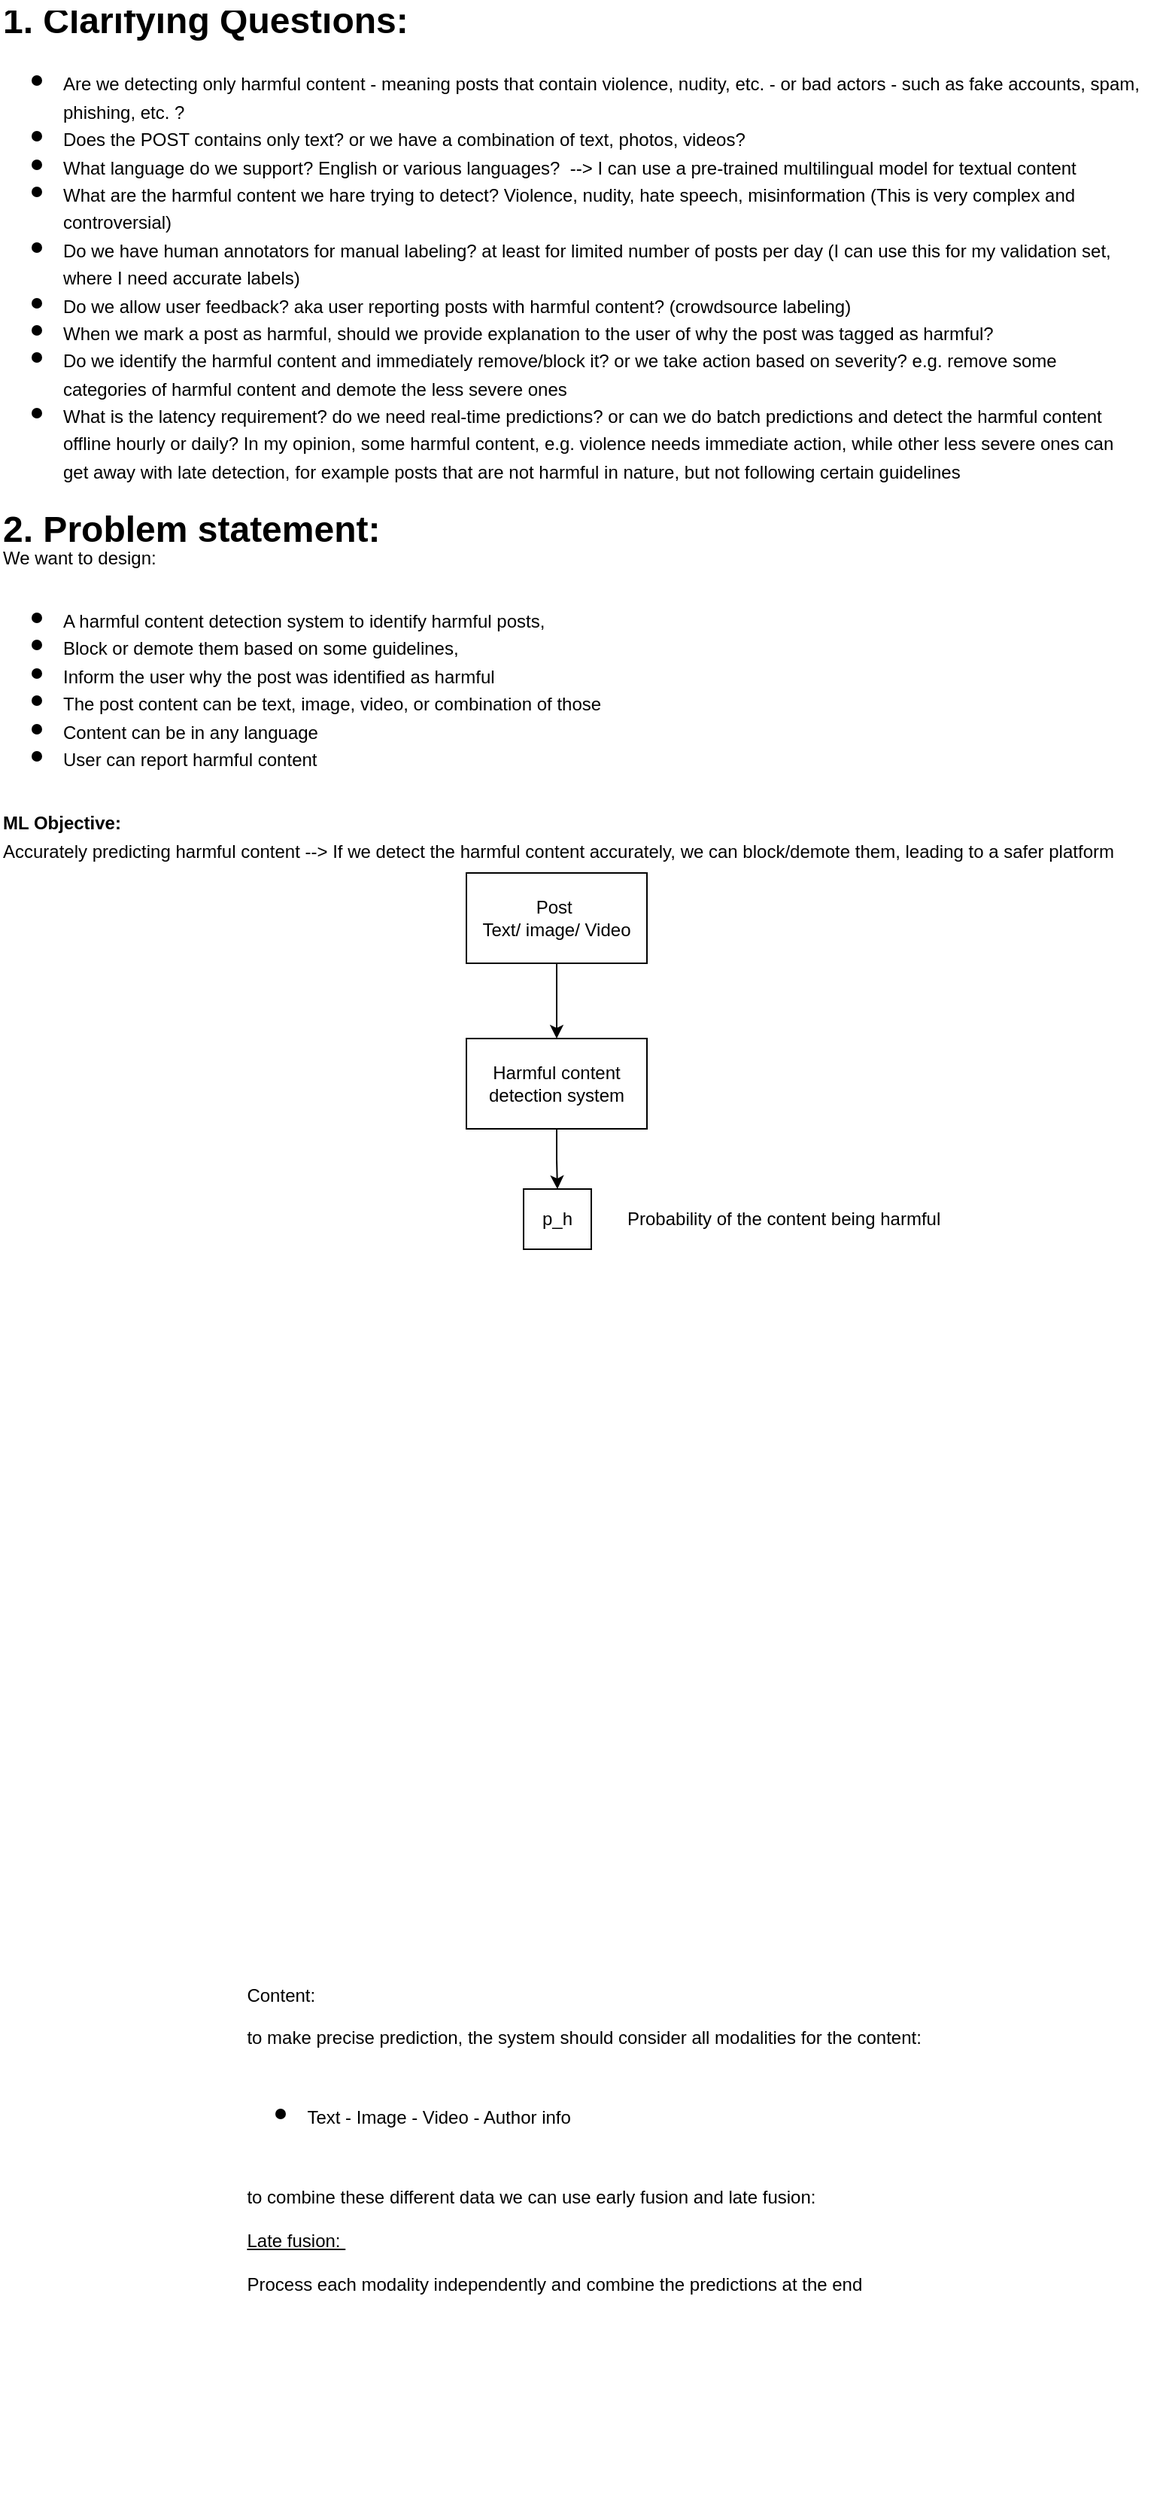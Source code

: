 <mxfile version="24.8.3">
  <diagram name="Page-1" id="U5gOBO9FgZ9HfYY-3pQ9">
    <mxGraphModel dx="1001" dy="744" grid="1" gridSize="10" guides="1" tooltips="1" connect="1" arrows="1" fold="1" page="1" pageScale="1" pageWidth="850" pageHeight="1100" math="0" shadow="0">
      <root>
        <mxCell id="0" />
        <mxCell id="1" parent="0" />
        <mxCell id="IlfbLXd4Qjn4QDNZ3G44-3" value="&lt;h1 style=&quot;margin-top: 0px; line-height: 60%;&quot;&gt;1. Clarifying Questions:&amp;nbsp;&lt;/h1&gt;&lt;h1 style=&quot;margin-top: 0px; line-height: 60%;&quot;&gt;&lt;ul style=&quot;line-height: 60%;&quot;&gt;&lt;li&gt;&lt;span style=&quot;font-size: 12px; font-weight: normal;&quot;&gt;Are we detecting only harmful content - meaning posts that contain&amp;nbsp;&lt;/span&gt;&lt;span style=&quot;font-size: 12px; font-weight: 400;&quot;&gt;violence, nudity, etc. - or bad actors - such as fake accounts, spam, phishing, etc. ?&lt;/span&gt;&lt;br&gt;&lt;/li&gt;&lt;li&gt;&lt;span style=&quot;font-size: 12px; font-weight: 400;&quot;&gt;Does the POST contains only text? or we have a combination of text, photos, videos?&amp;nbsp;&lt;/span&gt;&lt;/li&gt;&lt;li&gt;&lt;span style=&quot;font-size: 12px; font-weight: 400;&quot;&gt;What language do we support? English or various languages? &amp;nbsp;--&amp;gt; I can use a pre-trained multilingual model for textual content&lt;/span&gt;&lt;/li&gt;&lt;li&gt;&lt;span style=&quot;font-size: 12px; font-weight: 400;&quot;&gt;What are the harmful content we hare trying to detect? Violence, nudity, hate speech, misinformation (This is very complex and controversial)&lt;/span&gt;&lt;/li&gt;&lt;li&gt;&lt;span style=&quot;font-size: 12px; font-weight: 400;&quot;&gt;Do we have human annotators for manual labeling? at least for limited number of posts per day (I can use this for my validation set, where I need accurate labels)&lt;/span&gt;&lt;/li&gt;&lt;li&gt;&lt;span style=&quot;font-size: 12px; font-weight: 400;&quot;&gt;Do we allow user feedback? aka user reporting posts with harmful content? (crowdsource labeling)&lt;/span&gt;&lt;/li&gt;&lt;li&gt;&lt;span style=&quot;font-size: 12px; font-weight: 400;&quot;&gt;When we mark a post as harmful, should we provide explanation to the user of why the post was tagged as harmful?&amp;nbsp;&lt;/span&gt;&lt;/li&gt;&lt;li&gt;&lt;span style=&quot;font-size: 12px; font-weight: 400;&quot;&gt;Do we identify the harmful content and immediately remove/block it? or we take action based on severity? e.g. remove some categories of harmful content and demote the less severe ones&lt;/span&gt;&lt;/li&gt;&lt;li&gt;&lt;span style=&quot;font-size: 12px; font-weight: 400;&quot;&gt;What is the latency requirement? do we need real-time predictions? or can we do batch predictions and detect the harmful content offline hourly or daily? In my opinion, some harmful content, e.g. violence needs immediate action, while other less severe ones can get away with late detection, for example posts that are not harmful in nature, but not following certain guidelines&lt;/span&gt;&lt;/li&gt;&lt;/ul&gt;&lt;div style=&quot;line-height: 60%;&quot;&gt;2. Problem statement:&lt;/div&gt;&lt;div style=&quot;line-height: 60%;&quot;&gt;&lt;span style=&quot;font-size: 12px; font-weight: 400;&quot;&gt;We want to design:&lt;/span&gt;&lt;/div&gt;&lt;div style=&quot;line-height: 60%;&quot;&gt;&lt;ul style=&quot;line-height: 60%;&quot;&gt;&lt;li&gt;&lt;span style=&quot;font-size: 12px; font-weight: 400;&quot;&gt;A harmful content detection system to identify harmful posts,&amp;nbsp;&lt;/span&gt;&lt;/li&gt;&lt;li&gt;&lt;span style=&quot;font-size: 12px; font-weight: 400;&quot;&gt;Block or demote them based on some guidelines,&amp;nbsp;&lt;/span&gt;&lt;/li&gt;&lt;li&gt;&lt;span style=&quot;font-size: 12px; font-weight: 400;&quot;&gt;Inform the user why the post was identified as harmful&lt;/span&gt;&lt;br&gt;&lt;/li&gt;&lt;li&gt;&lt;span style=&quot;font-size: 12px; font-weight: 400;&quot;&gt;The post content can be text, image, video, or combination of those&lt;/span&gt;&lt;/li&gt;&lt;li&gt;&lt;span style=&quot;font-size: 12px; font-weight: 400;&quot;&gt;Content can be in any language&lt;/span&gt;&lt;/li&gt;&lt;li&gt;&lt;span style=&quot;font-size: 12px; font-weight: 400;&quot;&gt;User can report harmful content&lt;/span&gt;&lt;/li&gt;&lt;/ul&gt;&lt;div style=&quot;line-height: 60%;&quot;&gt;&lt;span style=&quot;font-size: 12px;&quot;&gt;ML Objective:&amp;nbsp;&lt;/span&gt;&lt;/div&gt;&lt;/div&gt;&lt;div style=&quot;line-height: 60%;&quot;&gt;&lt;span style=&quot;font-size: 12px; font-weight: 400;&quot;&gt;Accurately predicting harmful content --&amp;gt; If we detect the harmful content accurately, we can block/demote them, leading to a safer platform&lt;/span&gt;&lt;/div&gt;&lt;div style=&quot;line-height: 60%;&quot;&gt;&lt;span style=&quot;font-size: 12px; font-weight: 400;&quot;&gt;&lt;br&gt;&lt;/span&gt;&lt;/div&gt;&lt;div style=&quot;line-height: 60%;&quot;&gt;&lt;span style=&quot;font-size: 12px; font-weight: 400;&quot;&gt;&lt;br&gt;&lt;/span&gt;&lt;/div&gt;&lt;div style=&quot;line-height: 60%;&quot;&gt;&lt;span style=&quot;font-size: 12px; font-weight: 400;&quot;&gt;&lt;br&gt;&lt;/span&gt;&lt;/div&gt;&lt;div style=&quot;line-height: 60%;&quot;&gt;&lt;span style=&quot;font-size: 12px; font-weight: 400;&quot;&gt;&lt;br&gt;&lt;/span&gt;&lt;/div&gt;&lt;div style=&quot;line-height: 60%;&quot;&gt;&lt;span style=&quot;font-size: 12px; font-weight: 400;&quot;&gt;&lt;br&gt;&lt;/span&gt;&lt;/div&gt;&lt;div style=&quot;line-height: 60%;&quot;&gt;&lt;span style=&quot;font-size: 12px; font-weight: 400;&quot;&gt;&lt;br&gt;&lt;/span&gt;&lt;/div&gt;&lt;div style=&quot;line-height: 60%;&quot;&gt;&lt;span style=&quot;font-size: 12px; font-weight: 400;&quot;&gt;&lt;br&gt;&lt;/span&gt;&lt;/div&gt;&lt;div style=&quot;line-height: 60%;&quot;&gt;&lt;span style=&quot;font-size: 12px; font-weight: 400;&quot;&gt;&lt;br&gt;&lt;/span&gt;&lt;/div&gt;&lt;div style=&quot;line-height: 60%;&quot;&gt;&lt;span style=&quot;font-size: 12px; font-weight: 400;&quot;&gt;&lt;br&gt;&lt;/span&gt;&lt;/div&gt;&lt;div style=&quot;line-height: 60%;&quot;&gt;&lt;span style=&quot;font-size: 12px; font-weight: 400;&quot;&gt;&lt;br&gt;&lt;/span&gt;&lt;/div&gt;&lt;div style=&quot;line-height: 60%;&quot;&gt;&lt;br&gt;&lt;/div&gt;&lt;div style=&quot;line-height: 60%;&quot;&gt;&lt;div style=&quot;line-height: 60%;&quot;&gt;&lt;span style=&quot;font-size: 12px; font-weight: 400;&quot;&gt;&lt;br&gt;&lt;/span&gt;&lt;/div&gt;&lt;/div&gt;&lt;div style=&quot;line-height: 60%;&quot;&gt;&lt;span style=&quot;font-size: 12px; font-weight: 400;&quot;&gt;&lt;br&gt;&lt;/span&gt;&lt;/div&gt;&lt;/h1&gt;" style="text;html=1;whiteSpace=wrap;overflow=hidden;rounded=0;" vertex="1" parent="1">
          <mxGeometry x="40" y="40" width="760" height="590" as="geometry" />
        </mxCell>
        <mxCell id="IlfbLXd4Qjn4QDNZ3G44-12" value="&lt;h1 style=&quot;margin-top: 0px;&quot;&gt;&lt;div style=&quot;text-align: left;&quot;&gt;&lt;span style=&quot;font-weight: normal;&quot;&gt;&lt;span style=&quot;font-size: 12px;&quot;&gt;Content&lt;/span&gt;&lt;span style=&quot;font-size: 12px;&quot;&gt;:&amp;nbsp;&lt;/span&gt;&lt;/span&gt;&lt;/div&gt;&lt;div style=&quot;text-align: left;&quot;&gt;&lt;span style=&quot;font-size: 12px; font-weight: normal;&quot;&gt;to make precise prediction, the system should consider all modalities for the content:&amp;nbsp;&lt;/span&gt;&lt;/div&gt;&lt;div&gt;&lt;ul&gt;&lt;li style=&quot;text-align: left;&quot;&gt;&lt;span style=&quot;font-size: 12px; font-weight: normal;&quot;&gt;Text - Image - Video - Author info&lt;/span&gt;&lt;/li&gt;&lt;/ul&gt;&lt;div style=&quot;text-align: left;&quot;&gt;&lt;span style=&quot;font-size: 12px; font-weight: normal;&quot;&gt;to combine these different data we can use early fusion and late fusion:&amp;nbsp;&lt;/span&gt;&lt;/div&gt;&lt;div style=&quot;text-align: left;&quot;&gt;&lt;span style=&quot;font-size: 12px; font-weight: normal;&quot;&gt;&lt;u&gt;Late fusion:&amp;nbsp;&lt;/u&gt;&lt;/span&gt;&lt;/div&gt;&lt;div style=&quot;text-align: left;&quot;&gt;&lt;span style=&quot;font-size: 12px; font-weight: normal;&quot;&gt;Process each modality independently and combine the predictions at the end&lt;/span&gt;&lt;/div&gt;&lt;/div&gt;&lt;div style=&quot;&quot;&gt;&lt;span style=&quot;font-size: 12px; font-weight: 400;&quot;&gt;&lt;br&gt;&lt;/span&gt;&lt;/div&gt;&lt;/h1&gt;" style="text;html=1;align=center;verticalAlign=middle;whiteSpace=wrap;rounded=0;" vertex="1" parent="1">
          <mxGeometry x="50" y="1260" width="760" height="440" as="geometry" />
        </mxCell>
        <mxCell id="IlfbLXd4Qjn4QDNZ3G44-13" value="" style="group" vertex="1" connectable="0" parent="1">
          <mxGeometry x="350" y="620" width="335" height="250" as="geometry" />
        </mxCell>
        <mxCell id="IlfbLXd4Qjn4QDNZ3G44-8" style="edgeStyle=orthogonalEdgeStyle;rounded=0;orthogonalLoop=1;jettySize=auto;html=1;exitX=0.5;exitY=1;exitDx=0;exitDy=0;entryX=0.5;entryY=0;entryDx=0;entryDy=0;" edge="1" parent="IlfbLXd4Qjn4QDNZ3G44-13" source="IlfbLXd4Qjn4QDNZ3G44-6" target="IlfbLXd4Qjn4QDNZ3G44-7">
          <mxGeometry relative="1" as="geometry" />
        </mxCell>
        <mxCell id="IlfbLXd4Qjn4QDNZ3G44-6" value="Post&amp;nbsp;&lt;div&gt;Text/ image/ Video&lt;/div&gt;" style="rounded=0;whiteSpace=wrap;html=1;" vertex="1" parent="IlfbLXd4Qjn4QDNZ3G44-13">
          <mxGeometry width="120" height="60" as="geometry" />
        </mxCell>
        <mxCell id="IlfbLXd4Qjn4QDNZ3G44-10" style="edgeStyle=orthogonalEdgeStyle;rounded=0;orthogonalLoop=1;jettySize=auto;html=1;exitX=0.5;exitY=1;exitDx=0;exitDy=0;entryX=0.5;entryY=0;entryDx=0;entryDy=0;" edge="1" parent="IlfbLXd4Qjn4QDNZ3G44-13" source="IlfbLXd4Qjn4QDNZ3G44-7" target="IlfbLXd4Qjn4QDNZ3G44-9">
          <mxGeometry relative="1" as="geometry" />
        </mxCell>
        <mxCell id="IlfbLXd4Qjn4QDNZ3G44-7" value="Harmful content detection system" style="rounded=0;whiteSpace=wrap;html=1;" vertex="1" parent="IlfbLXd4Qjn4QDNZ3G44-13">
          <mxGeometry y="110" width="120" height="60" as="geometry" />
        </mxCell>
        <mxCell id="IlfbLXd4Qjn4QDNZ3G44-9" value="p_h" style="rounded=0;whiteSpace=wrap;html=1;" vertex="1" parent="IlfbLXd4Qjn4QDNZ3G44-13">
          <mxGeometry x="38" y="210" width="45" height="40" as="geometry" />
        </mxCell>
        <mxCell id="IlfbLXd4Qjn4QDNZ3G44-11" value="Probability of the content being harmful&amp;nbsp;" style="text;html=1;align=left;verticalAlign=middle;whiteSpace=wrap;rounded=0;" vertex="1" parent="IlfbLXd4Qjn4QDNZ3G44-13">
          <mxGeometry x="105" y="215" width="230" height="30" as="geometry" />
        </mxCell>
      </root>
    </mxGraphModel>
  </diagram>
</mxfile>
